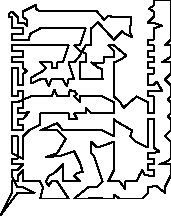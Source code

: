 unitsize(0.001cm);
// 54322.6
draw((200,400)--(200,500));
draw((200,500)--(200,600));
draw((200,600)--(300,600));
draw((300,600)--(300,700));
draw((300,700)--(400,800));
draw((400,800)--(400,700));
draw((400,700)--(400,600));
draw((400,600)--(700,600));
draw((700,600)--(750,490));
draw((750,490)--(700,300));
draw((700,300)--(800,300));
draw((800,300)--(900,300));
draw((900,300)--(1000,300));
draw((1000,300)--(1100,300));
draw((1100,300)--(1200,300));
draw((1200,300)--(1000,600));
draw((1000,600)--(900,600));
draw((900,600)--(850,520));
draw((850,520)--(800,600));
draw((800,600)--(850,700));
draw((850,700)--(939,740));
draw((939,740)--(1100,900));
draw((1100,900)--(1100,700));
draw((1100,700)--(1100,600));
draw((1100,600)--(1200,600));
draw((1200,600)--(1300,600));
draw((1300,600)--(1400,600));
draw((1400,600)--(1300,700));
draw((1300,700)--(1350,750));
draw((1350,750)--(1450,770));
draw((1450,770)--(1400,930));
draw((1400,930)--(1300,1130));
draw((1300,1130)--(1050,1050));
draw((1050,1050)--(800,1030));
draw((800,1030)--(1000,1100));
draw((1000,1100)--(1150,1350));
draw((1150,1350)--(1000,1500));
draw((1000,1500)--(900,1500));
draw((900,1500)--(800,1500));
draw((800,1500)--(700,1500));
draw((700,1500)--(1000,1629));
draw((1000,1629)--(1100,1500));
draw((1100,1500)--(1200,1500));
draw((1200,1500)--(1300,1500));
draw((1300,1500)--(1400,1500));
draw((1400,1500)--(1500,1500));
draw((1500,1500)--(1600,1500));
draw((1600,1500)--(1700,1500));
draw((1700,1500)--(1800,1500));
draw((1800,1500)--(2000,1400));
draw((2000,1400)--(2000,1500));
draw((2000,1500)--(2000,1600));
draw((2000,1600)--(2000,1700));
draw((2000,1700)--(2060,1650));
draw((2060,1650)--(2320,1500));
draw((2320,1500)--(2290,1400));
draw((2290,1400)--(2390,1300));
draw((2390,1300)--(2600,1200));
draw((2600,1200)--(2600,1300));
draw((2600,1300)--(2600,1400));
draw((2600,1400)--(2600,1500));
draw((2600,1500)--(2600,1600));
draw((2600,1600)--(2600,1700));
draw((2600,1700)--(2700,1700));
draw((2700,1700)--(2700,1600));
draw((2700,1600)--(2700,1500));
draw((2700,1500)--(2700,1400));
draw((2700,1400)--(2700,1300));
draw((2700,1300)--(2700,1200));
draw((2700,1200)--(2800,1130));
draw((2800,1130)--(2700,1100));
draw((2700,1100)--(2600,1100));
draw((2600,1100)--(2600,1000));
draw((2600,1000)--(2700,1000));
draw((2700,1000)--(2700,900));
draw((2700,900)--(2600,900));
draw((2600,900)--(2600,800));
draw((2600,800)--(2700,800));
draw((2700,800)--(2700,700));
draw((2700,700)--(2550,710));
draw((2550,710)--(2500,800));
draw((2500,800)--(2450,710));
draw((2450,710)--(2400,600));
draw((2400,600)--(2300,600));
draw((2300,600)--(2200,600));
draw((2200,600)--(2200,469));
draw((2200,469)--(2100,600));
draw((2100,600)--(2000,600));
draw((2000,600)--(1900,600));
draw((1900,600)--(2000,800));
draw((2000,800)--(2000,900));
draw((2000,900)--(2000,1000));
draw((2000,1000)--(2000,1100));
draw((2000,1100)--(2000,1200));
draw((2000,1200)--(2000,1300));
draw((2000,1300)--(1800,1230));
draw((1800,1230)--(1700,1200));
draw((1700,1200)--(1600,1300));
draw((1600,1300)--(1600,1100));
draw((1600,1100)--(1650,1050));
draw((1650,1050)--(1750,750));
draw((1750,750)--(1800,600));
draw((1800,600)--(1710,510));
draw((1710,510)--(1550,500));
draw((1550,500)--(1300,300));
draw((1300,300)--(1400,300));
draw((1400,300)--(1550,300));
draw((1550,300)--(1710,310));
draw((1710,310)--(1800,300));
draw((1800,300)--(1900,300));
draw((1900,300)--(2000,300));
draw((2000,300)--(2000,370));
draw((2000,370)--(2100,300));
draw((2100,300)--(2200,300));
draw((2200,300)--(2300,300));
draw((2300,300)--(2400,300));
draw((2400,300)--(2500,300));
draw((2500,300)--(2600,400));
draw((2600,400)--(2600,500));
draw((2600,500)--(2750,520));
draw((2750,520)--(2900,400));
draw((2900,400)--(2900,500));
draw((2900,500)--(3000,700));
draw((3000,700)--(3000,800));
draw((3000,800)--(3000,900));
draw((3000,900)--(2800,900));
draw((2800,900)--(2930,950));
draw((2930,950)--(3000,1000));
draw((3000,1000)--(3000,1100));
draw((3000,1100)--(3000,1200));
draw((3000,1200)--(3000,1300));
draw((3000,1300)--(2900,1400));
draw((2900,1400)--(3000,1500));
draw((3000,1500)--(3000,1600));
draw((3000,1600)--(3000,1700));
draw((3000,1700)--(2950,1750));
draw((2950,1750)--(3000,1800));
draw((3000,1800)--(3000,1900));
draw((3000,1900)--(3000,2000));
draw((3000,2000)--(2950,2050));
draw((2950,2050)--(3000,2100));
draw((3000,2100)--(3000,2200));
draw((3000,2200)--(3000,2300));
draw((3000,2300)--(2900,2400));
draw((2900,2400)--(3000,2500));
draw((3000,2500)--(3000,2600));
draw((3000,2600)--(3000,2700));
draw((3000,2700)--(2850,2700));
draw((2850,2700)--(3000,2800));
draw((3000,2800)--(3000,2900));
draw((3000,2900)--(3000,3000));
draw((3000,3000)--(2900,3000));
draw((2900,3000)--(3000,3100));
draw((3000,3100)--(3000,3200));
draw((3000,3200)--(3000,3300));
draw((3000,3300)--(3000,3400));
draw((3000,3400)--(3000,3500));
draw((3000,3500)--(3000,3600));
draw((3000,3600)--(3000,3700));
draw((3000,3700)--(3000,3800));
draw((3000,3800)--(2700,3800));
draw((2700,3800)--(2700,3700));
draw((2700,3700)--(2620,3650));
draw((2620,3650)--(2700,3600));
draw((2700,3600)--(2700,3500));
draw((2700,3500)--(2600,3400));
draw((2600,3400)--(2700,3400));
draw((2700,3400)--(2850,3350));
draw((2850,3350)--(2700,3300));
draw((2700,3300)--(2700,3200));
draw((2700,3200)--(2700,3100));
draw((2700,3100)--(2600,3100));
draw((2600,3100)--(2600,3000));
draw((2600,3000)--(2700,3000));
draw((2700,3000)--(2700,2900));
draw((2700,2900)--(2600,2900));
draw((2600,2900)--(2600,2800));
draw((2600,2800)--(2700,2800));
draw((2700,2800)--(2700,2700));
draw((2700,2700)--(2600,2700));
draw((2600,2700)--(2600,2600));
draw((2600,2600)--(2700,2600));
draw((2700,2600)--(2700,2500));
draw((2700,2500)--(2600,2500));
draw((2600,2500)--(2600,2400));
draw((2600,2400)--(2600,2300));
draw((2600,2300)--(2700,2300));
draw((2700,2300)--(2760,2360));
draw((2760,2360)--(2850,2200));
draw((2850,2200)--(2700,2200));
draw((2700,2200)--(2600,2200));
draw((2600,2200)--(2600,2100));
draw((2600,2100)--(2700,2100));
draw((2700,2100)--(2700,2000));
draw((2700,2000)--(2700,1900));
draw((2700,1900)--(2700,1800));
draw((2700,1800)--(2600,1800));
draw((2600,1800)--(2600,1900));
draw((2600,1900)--(2600,2000));
draw((2600,2000)--(2400,2100));
draw((2400,2100)--(2170,1900));
draw((2170,1900)--(2110,2000));
draw((2110,2000)--(2000,2100));
draw((2000,2100)--(2000,2200));
draw((2000,2200)--(2000,2300));
draw((2000,2300)--(2000,2400));
draw((2000,2400)--(2000,2500));
draw((2000,2500)--(2000,2600));
draw((2000,2600)--(2000,2700));
draw((2000,2700)--(2120,2750));
draw((2120,2750)--(2220,2820));
draw((2220,2820)--(2000,3000));
draw((2000,3000)--(1900,3000));
draw((1900,3000)--(2000,2900));
draw((2000,2900)--(2000,2800));
draw((2000,2800)--(1829,2800));
draw((1829,2800)--(1829,2700));
draw((1829,2700)--(1690,2680));
draw((1690,2680)--(1600,2700));
draw((1600,2700)--(1720,2610));
draw((1720,2610)--(1790,2580));
draw((1790,2580)--(1800,2400));
draw((1800,2400)--(1700,2400));
draw((1700,2400)--(1600,2400));
draw((1600,2400)--(1500,2400));
draw((1500,2400)--(1400,2400));
draw((1400,2400)--(1400,2500));
draw((1400,2500)--(1400,2700));
draw((1400,2700)--(1500,2700));
draw((1500,2700)--(1500,2800));
draw((1500,2800)--(1500,2860));
draw((1500,2860)--(1400,2900));
draw((1400,2900)--(1300,3000));
draw((1300,3000)--(1400,3000));
draw((1400,3000)--(1500,3300));
draw((1500,3300)--(1400,3300));
draw((1400,3300)--(1300,3300));
draw((1300,3300)--(1200,3300));
draw((1200,3300)--(1100,3300));
draw((1100,3300)--(1000,3300));
draw((1000,3300)--(900,3300));
draw((900,3300)--(800,3300));
draw((800,3300)--(700,3300));
draw((700,3300)--(520,3200));
draw((520,3200)--(500,3100));
draw((500,3100)--(400,3100));
draw((400,3100)--(300,3100));
draw((300,3100)--(200,3100));
draw((200,3100)--(200,3200));
draw((200,3200)--(300,3200));
draw((300,3200)--(400,3200));
draw((400,3200)--(400,3300));
draw((400,3300)--(300,3300));
draw((300,3300)--(200,3300));
draw((200,3300)--(200,3400));
draw((200,3400)--(200,3500));
draw((200,3500)--(150,3500));
draw((150,3500)--(150,3550));
draw((150,3550)--(200,3600));
draw((200,3600)--(300,3500));
draw((300,3500)--(300,3400));
draw((300,3400)--(400,3400));
draw((400,3400)--(469,3350));
draw((469,3350)--(469,3450));
draw((469,3450)--(400,3500));
draw((400,3500)--(400,3600));
draw((400,3600)--(620,3709));
draw((620,3709)--(620,3650));
draw((620,3650)--(700,3600));
draw((700,3600)--(800,3600));
draw((800,3600)--(900,3600));
draw((900,3600)--(1000,3600));
draw((1000,3600)--(1100,3600));
draw((1100,3600)--(1200,3600));
draw((1200,3600)--(1300,3600));
draw((1300,3600)--(1400,3600));
draw((1400,3600)--(1500,3600));
draw((1500,3600)--(1600,3600));
draw((1600,3600)--(1700,3600));
draw((1700,3600)--(1829,3450));
draw((1829,3450)--(1900,3520));
draw((1900,3520)--(2000,3500));
draw((2000,3500)--(2300,3500));
draw((2300,3500)--(2300,3400));
draw((2300,3400)--(2280,3250));
draw((2280,3250)--(2320,3150));
draw((2320,3150)--(2200,3200));
draw((2200,3200)--(2150,3250));
draw((2150,3250)--(2100,3200));
draw((2100,3200)--(2050,3150));
draw((2050,3150)--(2000,3100));
draw((2000,3100)--(1790,3330));
draw((1790,3330)--(1720,3409));
draw((1720,3409)--(1600,3300));
draw((1600,3300)--(1600,3000));
draw((1600,3000)--(1500,3000));
draw((1500,3000)--(1400,2820));
draw((1400,2820)--(1300,2700));
draw((1300,2700)--(1200,2700));
draw((1200,2700)--(1300,2400));
draw((1300,2400)--(1200,2400));
draw((1200,2400)--(1170,2280));
draw((1170,2280)--(1100,2400));
draw((1100,2400)--(1000,2400));
draw((1000,2400)--(900,2400));
draw((900,2400)--(850,2280));
draw((850,2280)--(800,2400));
draw((800,2400)--(700,2400));
draw((700,2400)--(540,2330));
draw((540,2330)--(540,2430));
draw((540,2430)--(750,2550));
draw((750,2550)--(800,2600));
draw((800,2600)--(700,2700));
draw((700,2700)--(800,2700));
draw((800,2700)--(900,2700));
draw((900,2700)--(910,2600));
draw((910,2600)--(1000,2600));
draw((1000,2600)--(1000,2700));
draw((1000,2700)--(1100,2700));
draw((1100,2700)--(1200,3000));
draw((1200,3000)--(1100,3000));
draw((1100,3000)--(1000,3000));
draw((1000,3000)--(900,3000));
draw((900,3000)--(800,3000));
draw((800,3000)--(700,3000));
draw((700,3000)--(400,3000));
draw((400,3000)--(300,3000));
draw((300,3000)--(200,3000));
draw((200,3000)--(200,2900));
draw((200,2900)--(300,2900));
draw((300,2900)--(400,2900));
draw((400,2900)--(400,2800));
draw((400,2800)--(300,2800));
draw((300,2800)--(200,2800));
draw((200,2800)--(200,2700));
draw((200,2700)--(300,2700));
draw((300,2700)--(400,2700));
draw((400,2700)--(400,2600));
draw((400,2600)--(469,2550));
draw((469,2550)--(400,2500));
draw((400,2500)--(400,2400));
draw((400,2400)--(400,2300));
draw((400,2300)--(300,2300));
draw((300,2300)--(300,2400));
draw((300,2400)--(300,2500));
draw((300,2500)--(300,2600));
draw((300,2600)--(200,2600));
draw((200,2600)--(200,2500));
draw((200,2500)--(200,2400));
draw((200,2400)--(200,2300));
draw((200,2300)--(200,2200));
draw((200,2200)--(200,2100));
draw((200,2100)--(300,2100));
draw((300,2100)--(300,2200));
draw((300,2200)--(400,2200));
draw((400,2200)--(400,2100));
draw((400,2100)--(400,2000));
draw((400,2000)--(400,1900));
draw((400,1900)--(300,1900));
draw((300,1900)--(300,1800));
draw((300,1800)--(400,1800));
draw((400,1800)--(500,1829));
draw((500,1829)--(400,1700));
draw((400,1700)--(300,1700));
draw((300,1700)--(300,1600));
draw((300,1600)--(400,1600));
draw((400,1600)--(400,1500));
draw((400,1500)--(300,1500));
draw((300,1500)--(200,1500));
draw((200,1500)--(200,1600));
draw((200,1600)--(200,1700));
draw((200,1700)--(200,1800));
draw((200,1800)--(200,1900));
draw((200,1900)--(200,2000));
draw((200,2000)--(300,2000));
draw((300,2000)--(530,2100));
draw((530,2100)--(700,2100));
draw((700,2100)--(800,2100));
draw((800,2100)--(900,2100));
draw((900,2100)--(950,2220));
draw((950,2220)--(1000,2100));
draw((1000,2100)--(1100,2100));
draw((1100,2100)--(1200,2100));
draw((1200,2100)--(1220,2210));
draw((1220,2210)--(1300,2200));
draw((1300,2200)--(1350,2140));
draw((1350,2140)--(1300,2100));
draw((1300,2100)--(1400,2000));
draw((1400,2000)--(1400,2100));
draw((1400,2100)--(1500,2100));
draw((1500,2100)--(1600,2100));
draw((1600,2100)--(1700,2100));
draw((1700,2100)--(1800,2100));
draw((1800,2100)--(2000,2000));
draw((2000,2000)--(2000,1900));
draw((2000,1900)--(2000,1800));
draw((2000,1800)--(1800,1800));
draw((1800,1800)--(1700,1800));
draw((1700,1800)--(1600,1800));
draw((1600,1800)--(1550,1850));
draw((1550,1850)--(1500,1900));
draw((1500,1900)--(1500,1800));
draw((1500,1800)--(1400,1800));
draw((1400,1800)--(1300,1800));
draw((1300,1800)--(1350,1700));
draw((1350,1700)--(1200,1700));
draw((1200,1700)--(1200,1800));
draw((1200,1800)--(1100,1800));
draw((1100,1800)--(1000,1800));
draw((1000,1800)--(900,1800));
draw((900,1800)--(800,1800));
draw((800,1800)--(700,1800));
draw((700,1800)--(700,1600));
draw((700,1600)--(500,1500));
draw((500,1500)--(400,1400));
draw((400,1400)--(400,1300));
draw((400,1300)--(400,1200));
draw((400,1200)--(400,1100));
draw((400,1100)--(400,1000));
draw((400,1000)--(200,1100));
draw((200,1100)--(200,1200));
draw((200,1200)--(200,1300));
draw((200,1300)--(200,1400));
draw((200,1400)--(300,1400));
draw((300,1400)--(300,1300));
draw((300,1300)--(300,1200));
draw((300,1200)--(300,1100));
draw((300,1100)--(300,1000));
draw((300,1000)--(200,1000));
draw((200,1000)--(200,900));
draw((200,900)--(300,900));
draw((300,900)--(400,900));
draw((400,900)--(300,800));
draw((300,800)--(200,800));
draw((200,800)--(200,700));
draw((200,700)--(300,500));
draw((300,500)--(400,500));
draw((400,500)--(600,400));
draw((600,400)--(400,400));
draw((400,400)--(300,400));
draw((300,400)--(0,0));
draw((0,0)--(200,400));
